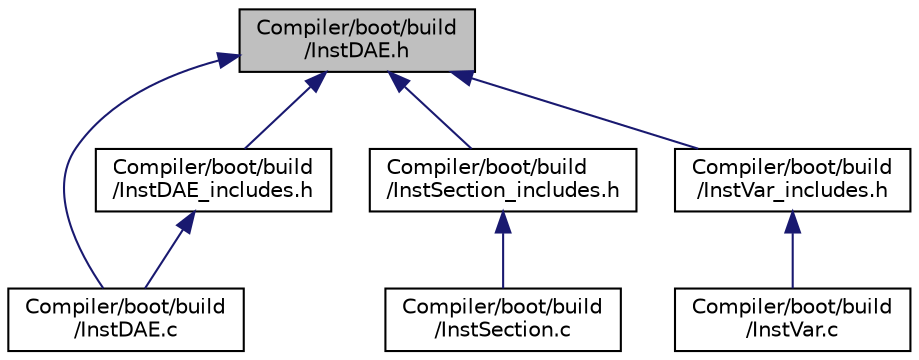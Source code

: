 digraph "Compiler/boot/build/InstDAE.h"
{
  edge [fontname="Helvetica",fontsize="10",labelfontname="Helvetica",labelfontsize="10"];
  node [fontname="Helvetica",fontsize="10",shape=record];
  Node6 [label="Compiler/boot/build\l/InstDAE.h",height=0.2,width=0.4,color="black", fillcolor="grey75", style="filled", fontcolor="black"];
  Node6 -> Node7 [dir="back",color="midnightblue",fontsize="10",style="solid",fontname="Helvetica"];
  Node7 [label="Compiler/boot/build\l/InstDAE.c",height=0.2,width=0.4,color="black", fillcolor="white", style="filled",URL="$d2/d07/_inst_d_a_e_8c.html"];
  Node6 -> Node8 [dir="back",color="midnightblue",fontsize="10",style="solid",fontname="Helvetica"];
  Node8 [label="Compiler/boot/build\l/InstDAE_includes.h",height=0.2,width=0.4,color="black", fillcolor="white", style="filled",URL="$d0/df4/_inst_d_a_e__includes_8h.html"];
  Node8 -> Node7 [dir="back",color="midnightblue",fontsize="10",style="solid",fontname="Helvetica"];
  Node6 -> Node9 [dir="back",color="midnightblue",fontsize="10",style="solid",fontname="Helvetica"];
  Node9 [label="Compiler/boot/build\l/InstSection_includes.h",height=0.2,width=0.4,color="black", fillcolor="white", style="filled",URL="$d8/d55/_inst_section__includes_8h.html"];
  Node9 -> Node10 [dir="back",color="midnightblue",fontsize="10",style="solid",fontname="Helvetica"];
  Node10 [label="Compiler/boot/build\l/InstSection.c",height=0.2,width=0.4,color="black", fillcolor="white", style="filled",URL="$d9/d88/_inst_section_8c.html"];
  Node6 -> Node11 [dir="back",color="midnightblue",fontsize="10",style="solid",fontname="Helvetica"];
  Node11 [label="Compiler/boot/build\l/InstVar_includes.h",height=0.2,width=0.4,color="black", fillcolor="white", style="filled",URL="$d9/de6/_inst_var__includes_8h.html"];
  Node11 -> Node12 [dir="back",color="midnightblue",fontsize="10",style="solid",fontname="Helvetica"];
  Node12 [label="Compiler/boot/build\l/InstVar.c",height=0.2,width=0.4,color="black", fillcolor="white", style="filled",URL="$d6/d54/_inst_var_8c.html"];
}
